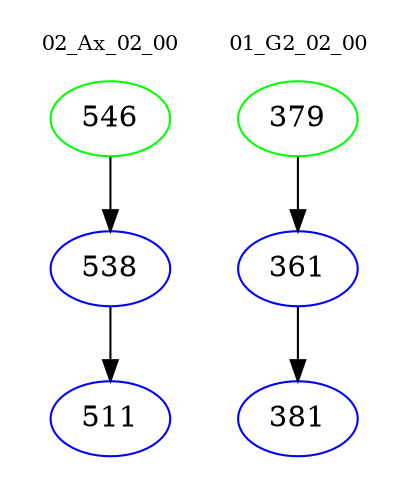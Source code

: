 digraph{
subgraph cluster_0 {
color = white
label = "02_Ax_02_00";
fontsize=10;
T0_546 [label="546", color="green"]
T0_546 -> T0_538 [color="black"]
T0_538 [label="538", color="blue"]
T0_538 -> T0_511 [color="black"]
T0_511 [label="511", color="blue"]
}
subgraph cluster_1 {
color = white
label = "01_G2_02_00";
fontsize=10;
T1_379 [label="379", color="green"]
T1_379 -> T1_361 [color="black"]
T1_361 [label="361", color="blue"]
T1_361 -> T1_381 [color="black"]
T1_381 [label="381", color="blue"]
}
}
